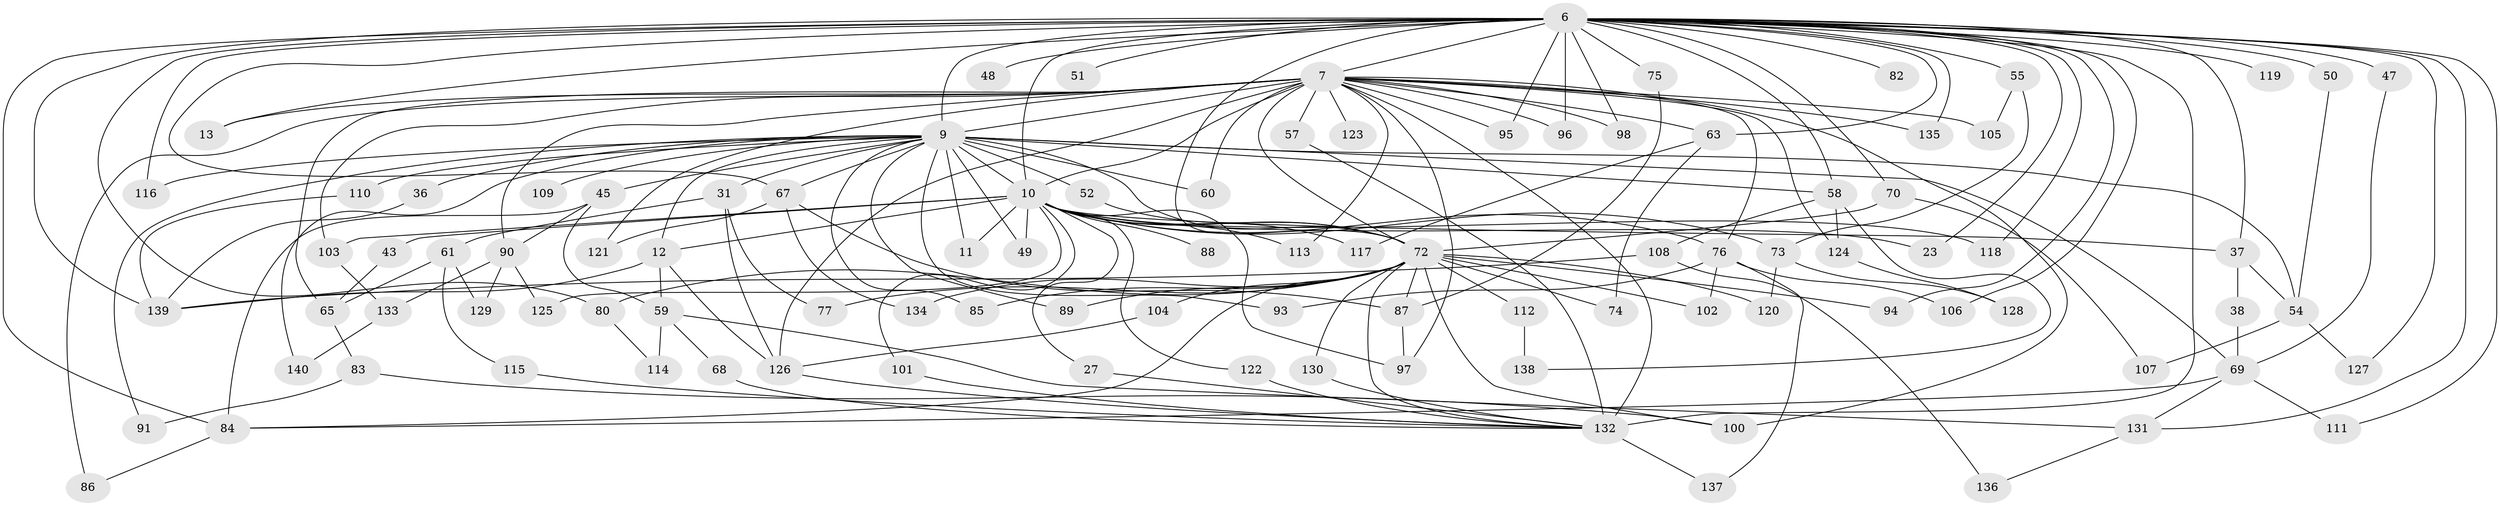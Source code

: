 // original degree distribution, {30: 0.007142857142857143, 19: 0.014285714285714285, 22: 0.014285714285714285, 23: 0.007142857142857143, 39: 0.007142857142857143, 26: 0.007142857142857143, 21: 0.007142857142857143, 18: 0.007142857142857143, 2: 0.55, 5: 0.07142857142857142, 8: 0.014285714285714285, 6: 0.02857142857142857, 7: 0.007142857142857143, 4: 0.08571428571428572, 3: 0.17142857142857143}
// Generated by graph-tools (version 1.1) at 2025/48/03/04/25 21:48:34]
// undirected, 98 vertices, 190 edges
graph export_dot {
graph [start="1"]
  node [color=gray90,style=filled];
  6 [super="+1"];
  7 [super="+3"];
  9 [super="+5"];
  10 [super="+2"];
  11;
  12;
  13;
  23;
  27;
  31;
  36;
  37;
  38;
  43;
  45;
  47;
  48;
  49;
  50;
  51 [super="+30"];
  52;
  54 [super="+42"];
  55;
  57;
  58 [super="+26"];
  59;
  60;
  61;
  63 [super="+17"];
  65 [super="+34"];
  67 [super="+41"];
  68;
  69 [super="+16"];
  70 [super="+35"];
  72 [super="+56+8"];
  73;
  74;
  75;
  76 [super="+28"];
  77;
  80 [super="+33"];
  82;
  83;
  84 [super="+46"];
  85;
  86;
  87 [super="+71"];
  88;
  89;
  90;
  91;
  93;
  94 [super="+40+32"];
  95;
  96;
  97 [super="+62"];
  98;
  100 [super="+81"];
  101;
  102;
  103;
  104 [super="+53"];
  105 [super="+92"];
  106;
  107;
  108;
  109;
  110;
  111;
  112;
  113;
  114;
  115;
  116;
  117;
  118;
  119;
  120;
  121;
  122;
  123;
  124;
  125;
  126 [super="+25"];
  127;
  128;
  129;
  130;
  131 [super="+79"];
  132 [super="+18+78"];
  133;
  134;
  135 [super="+19+99"];
  136;
  137;
  138;
  139 [super="+29"];
  140;
  6 -- 7 [weight=4];
  6 -- 9 [weight=4];
  6 -- 10 [weight=4];
  6 -- 23;
  6 -- 37;
  6 -- 47;
  6 -- 48 [weight=2];
  6 -- 50;
  6 -- 55 [weight=2];
  6 -- 58 [weight=2];
  6 -- 63 [weight=2];
  6 -- 70 [weight=2];
  6 -- 75;
  6 -- 94 [weight=3];
  6 -- 95;
  6 -- 96;
  6 -- 98;
  6 -- 111;
  6 -- 116;
  6 -- 118;
  6 -- 127;
  6 -- 132 [weight=6];
  6 -- 51 [weight=3];
  6 -- 67;
  6 -- 72 [weight=5];
  6 -- 13;
  6 -- 80 [weight=2];
  6 -- 82;
  6 -- 119;
  6 -- 106;
  6 -- 135 [weight=2];
  6 -- 139;
  6 -- 84 [weight=3];
  6 -- 131;
  7 -- 9 [weight=4];
  7 -- 10 [weight=4];
  7 -- 13;
  7 -- 57;
  7 -- 60;
  7 -- 95;
  7 -- 98;
  7 -- 105 [weight=2];
  7 -- 113;
  7 -- 123 [weight=2];
  7 -- 65 [weight=3];
  7 -- 76 [weight=2];
  7 -- 86;
  7 -- 90;
  7 -- 96;
  7 -- 100 [weight=2];
  7 -- 103;
  7 -- 121;
  7 -- 124;
  7 -- 63;
  7 -- 135 [weight=2];
  7 -- 132 [weight=2];
  7 -- 126;
  7 -- 72 [weight=4];
  7 -- 97;
  9 -- 10 [weight=4];
  9 -- 11;
  9 -- 12;
  9 -- 31 [weight=2];
  9 -- 36 [weight=2];
  9 -- 49;
  9 -- 60;
  9 -- 67 [weight=2];
  9 -- 69 [weight=2];
  9 -- 85;
  9 -- 91;
  9 -- 109 [weight=2];
  9 -- 116;
  9 -- 140;
  9 -- 89;
  9 -- 93;
  9 -- 45;
  9 -- 110;
  9 -- 52;
  9 -- 58 [weight=2];
  9 -- 54;
  9 -- 72 [weight=5];
  10 -- 12;
  10 -- 23;
  10 -- 49;
  10 -- 73;
  10 -- 88 [weight=2];
  10 -- 101;
  10 -- 103;
  10 -- 113;
  10 -- 11;
  10 -- 27;
  10 -- 37;
  10 -- 43;
  10 -- 117;
  10 -- 118;
  10 -- 122;
  10 -- 125;
  10 -- 76;
  10 -- 72 [weight=4];
  10 -- 97;
  12 -- 59;
  12 -- 139;
  12 -- 126;
  27 -- 132;
  31 -- 61;
  31 -- 77;
  31 -- 126;
  36 -- 139;
  37 -- 38;
  37 -- 54;
  38 -- 69;
  43 -- 65;
  45 -- 59;
  45 -- 90;
  45 -- 84;
  47 -- 69;
  50 -- 54;
  52 -- 72;
  54 -- 127;
  54 -- 107;
  55 -- 73;
  55 -- 105;
  57 -- 132;
  58 -- 124;
  58 -- 138;
  58 -- 108;
  59 -- 68;
  59 -- 114;
  59 -- 131;
  61 -- 115;
  61 -- 129;
  61 -- 65;
  63 -- 117;
  63 -- 74;
  65 -- 83;
  67 -- 134;
  67 -- 121;
  67 -- 87;
  68 -- 132;
  69 -- 131;
  69 -- 111;
  69 -- 84;
  70 -- 107;
  70 -- 72 [weight=2];
  72 -- 104 [weight=2];
  72 -- 120;
  72 -- 130;
  72 -- 132;
  72 -- 134;
  72 -- 74;
  72 -- 77;
  72 -- 80;
  72 -- 84 [weight=2];
  72 -- 85;
  72 -- 87 [weight=2];
  72 -- 89;
  72 -- 94;
  72 -- 100;
  72 -- 102;
  72 -- 112 [weight=2];
  73 -- 120;
  73 -- 128;
  75 -- 87;
  76 -- 93;
  76 -- 137;
  76 -- 106;
  76 -- 102;
  80 -- 114;
  83 -- 91;
  83 -- 100;
  84 -- 86;
  87 -- 97;
  90 -- 125;
  90 -- 129;
  90 -- 133;
  101 -- 132;
  103 -- 133;
  104 -- 126;
  108 -- 136;
  108 -- 139;
  110 -- 139;
  112 -- 138;
  115 -- 132;
  122 -- 132;
  124 -- 128;
  126 -- 132;
  130 -- 132;
  131 -- 136;
  132 -- 137;
  133 -- 140;
}
